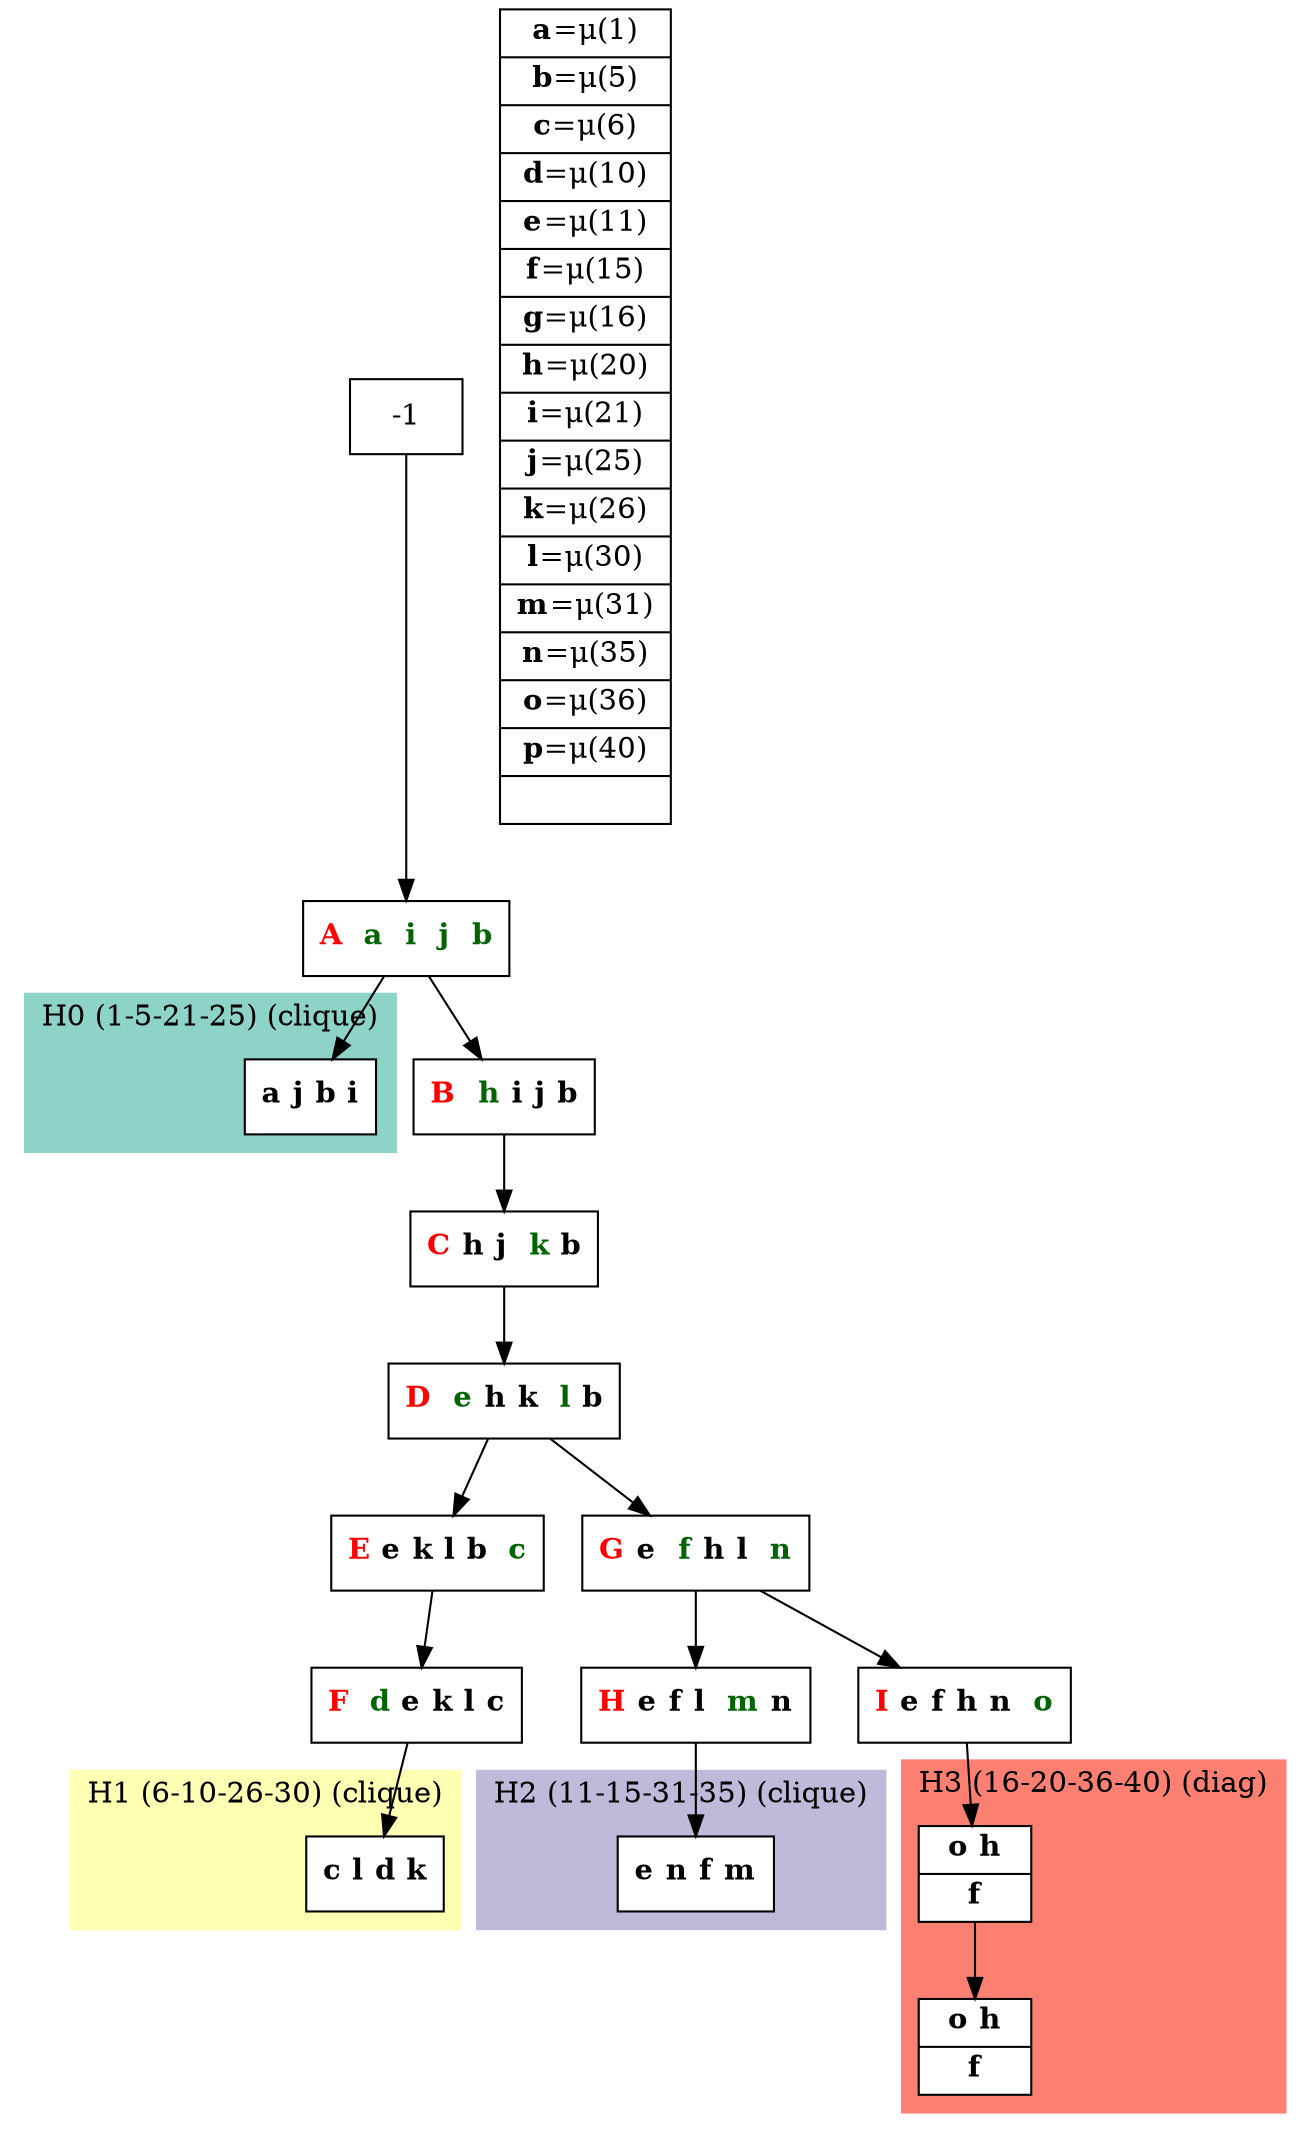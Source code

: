 digraph G {
    node [shape=box];
    subgraph cluster0 {
        node [style=filled,fillcolor=white];
        labeljust="l";
        style=filled;
        color="#8DD3C7";
        H0_0;
        label="H0 (1-5-21-25) (clique)";
    }
    subgraph cluster1 {
        node [style=filled,fillcolor=white];
        labeljust="l";
        style=filled;
        color="#FFFFB3";
        H1_0;
        label="H1 (6-10-26-30) (clique)";
    }
    subgraph cluster2 {
        node [style=filled,fillcolor=white];
        labeljust="l";
        style=filled;
        color="#BEBADA";
        H2_0;
        label="H2 (11-15-31-35) (clique)";
    }
    subgraph cluster3 {
        node [style=filled,fillcolor=white];
        labeljust="l";
        style=filled;
        color="#FB8072";
        H3_7 -> H3_0;
        label="H3 (16-20-36-40) (diag)";
    }
     1 [shape=record,label= <{  <FONT COLOR="RED"><b>A</b></FONT>  <FONT COLOR="DARKGREEN"><b>a</b></FONT>  <FONT COLOR="DARKGREEN"><b>i</b></FONT>  <FONT COLOR="DARKGREEN"><b>j</b></FONT>  <FONT COLOR="DARKGREEN"><b>b</b></FONT>}> ];
     -1  ->  1;
     H0_0 [shape=record,label= <{ <b>a</b> <b>j</b> <b>b</b> <b>i</b>}> ];
     1  ->  H0_0;
     28 [shape=record,label= <{  <FONT COLOR="RED"><b>B</b></FONT>  <FONT COLOR="DARKGREEN"><b>h</b></FONT> <b>i</b> <b>j</b> <b>b</b>}> ];
     1  ->  28;
     27 [shape=record,label= <{  <FONT COLOR="RED"><b>C</b></FONT> <b>h</b> <b>j</b>  <FONT COLOR="DARKGREEN"><b>k</b></FONT> <b>b</b>}> ];
     28  ->  27;
     17 [shape=record,label= <{  <FONT COLOR="RED"><b>D</b></FONT>  <FONT COLOR="DARKGREEN"><b>e</b></FONT> <b>h</b> <b>k</b>  <FONT COLOR="DARKGREEN"><b>l</b></FONT> <b>b</b>}> ];
     27  ->  17;
     9 [shape=record,label= <{  <FONT COLOR="RED"><b>E</b></FONT> <b>e</b> <b>k</b> <b>l</b> <b>b</b>  <FONT COLOR="DARKGREEN"><b>c</b></FONT>}> ];
     17  ->  9;
     10 [shape=record,label= <{  <FONT COLOR="RED"><b>F</b></FONT>  <FONT COLOR="DARKGREEN"><b>d</b></FONT> <b>e</b> <b>k</b> <b>l</b> <b>c</b>}> ];
     9  ->  10;
     H1_0 [shape=record,label= <{ <b>c</b> <b>l</b> <b>d</b> <b>k</b>}> ];
     10  ->  H1_0;
     18 [shape=record,label= <{  <FONT COLOR="RED"><b>G</b></FONT> <b>e</b>  <FONT COLOR="DARKGREEN"><b>f</b></FONT> <b>h</b> <b>l</b>  <FONT COLOR="DARKGREEN"><b>n</b></FONT>}> ];
     17  ->  18;
     19 [shape=record,label= <{  <FONT COLOR="RED"><b>H</b></FONT> <b>e</b> <b>f</b> <b>l</b>  <FONT COLOR="DARKGREEN"><b>m</b></FONT> <b>n</b>}> ];
     18  ->  19;
     H2_0 [shape=record,label= <{ <b>e</b> <b>n</b> <b>f</b> <b>m</b>}> ];
     19  ->  H2_0;
     25 [shape=record,label= <{  <FONT COLOR="RED"><b>I</b></FONT> <b>e</b> <b>f</b> <b>h</b> <b>n</b>  <FONT COLOR="DARKGREEN"><b>o</b></FONT>}> ];
     18  ->  25;
     H3_7 [shape=record,label= <{ <b>o</b> <b>h</b>|  <b>f</b>}> ];
     25  ->  H3_7;
     H3_0 [shape=record,label= <{ <b>o</b> <b>h</b>|  <b>f</b>}> ];
    labels [shape=record,label= <{<b>a</b>=&#956;(1) | <b>b</b>=&#956;(5) | <b>c</b>=&#956;(6) | <b>d</b>=&#956;(10) | <b>e</b>=&#956;(11) | <b>f</b>=&#956;(15) | <b>g</b>=&#956;(16) | <b>h</b>=&#956;(20) | <b>i</b>=&#956;(21) | <b>j</b>=&#956;(25) | <b>k</b>=&#956;(26) | <b>l</b>=&#956;(30) | <b>m</b>=&#956;(31) | <b>n</b>=&#956;(35) | <b>o</b>=&#956;(36) | <b>p</b>=&#956;(40) | }> ];
}
